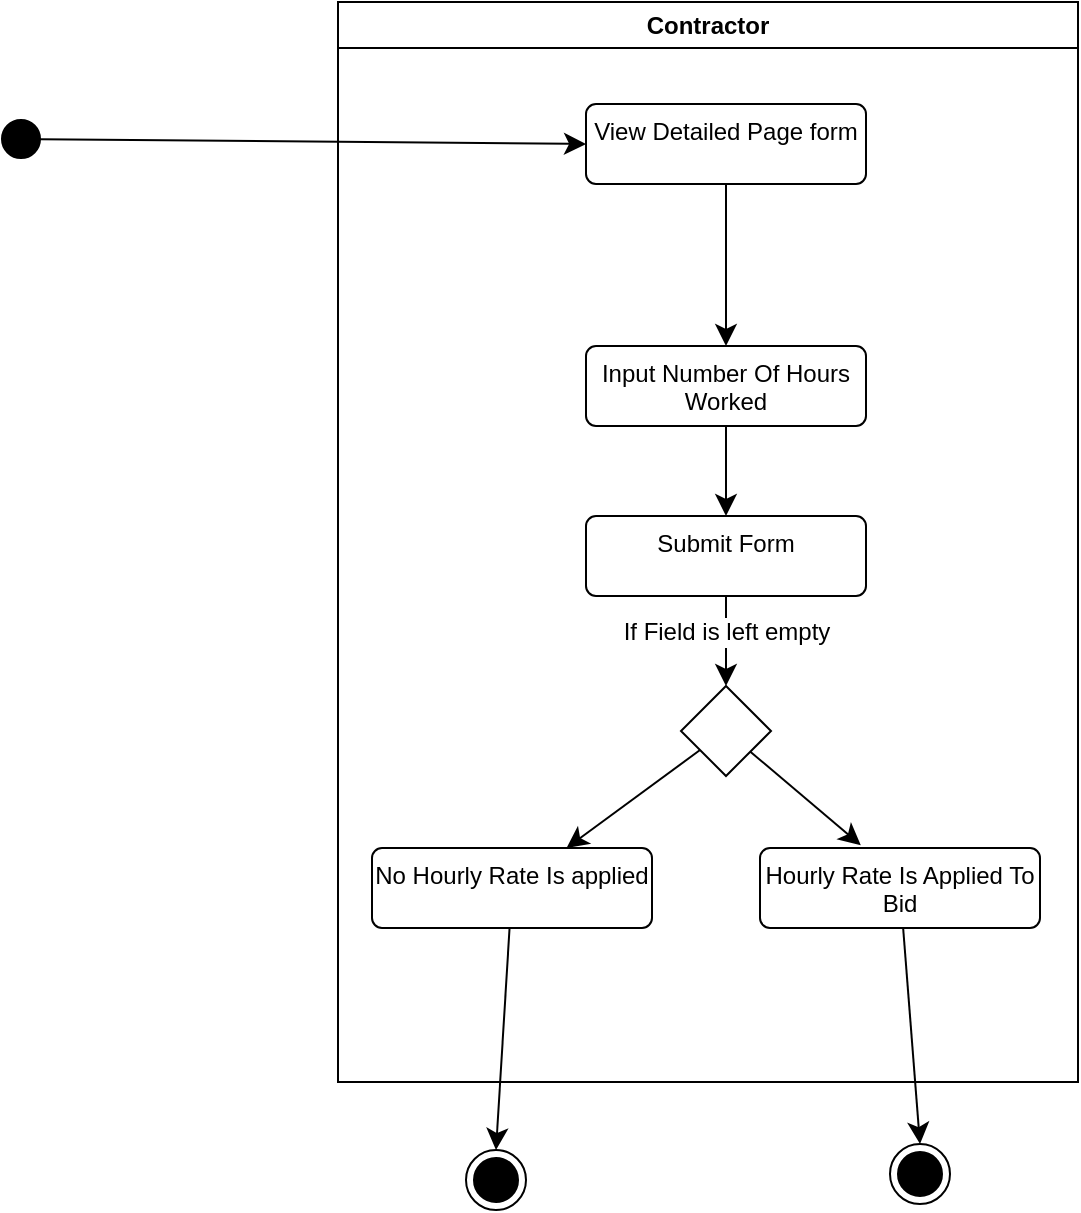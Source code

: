 <mxfile version="24.7.16">
  <diagram id="wlD_bs2P6dcA3E0WyVM6" name="Page-1">
    <mxGraphModel dx="1996" dy="1153" grid="0" gridSize="10" guides="1" tooltips="1" connect="1" arrows="1" fold="1" page="0" pageScale="1" pageWidth="827" pageHeight="1169" math="0" shadow="0">
      <root>
        <mxCell id="0" />
        <mxCell id="1" parent="0" />
        <mxCell id="xably6CQ3NCbpZJSgY0N-1" value="Contractor" style="swimlane;whiteSpace=wrap;html=1;" vertex="1" parent="1">
          <mxGeometry x="-147" y="-130" width="370" height="540" as="geometry" />
        </mxCell>
        <mxCell id="xably6CQ3NCbpZJSgY0N-2" style="edgeStyle=none;curved=1;rounded=0;orthogonalLoop=1;jettySize=auto;html=1;fontSize=12;startSize=8;endSize=8;" edge="1" parent="xably6CQ3NCbpZJSgY0N-1" source="xably6CQ3NCbpZJSgY0N-3" target="xably6CQ3NCbpZJSgY0N-7">
          <mxGeometry relative="1" as="geometry" />
        </mxCell>
        <mxCell id="xably6CQ3NCbpZJSgY0N-3" value="View Detailed Page form" style="html=1;align=center;verticalAlign=top;rounded=1;absoluteArcSize=1;arcSize=10;dashed=0;whiteSpace=wrap;" vertex="1" parent="xably6CQ3NCbpZJSgY0N-1">
          <mxGeometry x="124" y="51" width="140" height="40" as="geometry" />
        </mxCell>
        <mxCell id="xably6CQ3NCbpZJSgY0N-4" style="edgeStyle=none;curved=1;rounded=0;orthogonalLoop=1;jettySize=auto;html=1;entryX=0.5;entryY=0;entryDx=0;entryDy=0;fontSize=12;startSize=8;endSize=8;" edge="1" parent="xably6CQ3NCbpZJSgY0N-1">
          <mxGeometry relative="1" as="geometry">
            <mxPoint x="132" y="202" as="targetPoint" />
          </mxGeometry>
        </mxCell>
        <mxCell id="xably6CQ3NCbpZJSgY0N-5" style="edgeStyle=none;curved=1;rounded=0;orthogonalLoop=1;jettySize=auto;html=1;entryX=0.5;entryY=0;entryDx=0;entryDy=0;fontSize=12;startSize=8;endSize=8;" edge="1" parent="xably6CQ3NCbpZJSgY0N-1">
          <mxGeometry relative="1" as="geometry">
            <Array as="points">
              <mxPoint x="328" y="155" />
            </Array>
            <mxPoint x="148.947" y="218.947" as="sourcePoint" />
          </mxGeometry>
        </mxCell>
        <mxCell id="xably6CQ3NCbpZJSgY0N-6" value="No" style="edgeLabel;html=1;align=center;verticalAlign=middle;resizable=0;points=[];fontSize=12;" vertex="1" connectable="0" parent="xably6CQ3NCbpZJSgY0N-5">
          <mxGeometry x="-0.475" y="24" relative="1" as="geometry">
            <mxPoint as="offset" />
          </mxGeometry>
        </mxCell>
        <mxCell id="xably6CQ3NCbpZJSgY0N-7" value="Input Number Of Hours Worked" style="html=1;align=center;verticalAlign=top;rounded=1;absoluteArcSize=1;arcSize=10;dashed=0;whiteSpace=wrap;" vertex="1" parent="xably6CQ3NCbpZJSgY0N-1">
          <mxGeometry x="124" y="172" width="140" height="40" as="geometry" />
        </mxCell>
        <mxCell id="xably6CQ3NCbpZJSgY0N-13" style="edgeStyle=none;curved=1;rounded=0;orthogonalLoop=1;jettySize=auto;html=1;entryX=0.5;entryY=0;entryDx=0;entryDy=0;fontSize=12;startSize=8;endSize=8;" edge="1" parent="xably6CQ3NCbpZJSgY0N-1" source="xably6CQ3NCbpZJSgY0N-8" target="xably6CQ3NCbpZJSgY0N-12">
          <mxGeometry relative="1" as="geometry" />
        </mxCell>
        <mxCell id="xably6CQ3NCbpZJSgY0N-14" value="If Field is left empty" style="edgeLabel;html=1;align=center;verticalAlign=middle;resizable=0;points=[];fontSize=12;" vertex="1" connectable="0" parent="xably6CQ3NCbpZJSgY0N-13">
          <mxGeometry x="-0.224" relative="1" as="geometry">
            <mxPoint as="offset" />
          </mxGeometry>
        </mxCell>
        <mxCell id="xably6CQ3NCbpZJSgY0N-8" value="Submit Form" style="html=1;align=center;verticalAlign=top;rounded=1;absoluteArcSize=1;arcSize=10;dashed=0;whiteSpace=wrap;" vertex="1" parent="xably6CQ3NCbpZJSgY0N-1">
          <mxGeometry x="124" y="257" width="140" height="40" as="geometry" />
        </mxCell>
        <mxCell id="xably6CQ3NCbpZJSgY0N-9" style="edgeStyle=none;curved=1;rounded=0;orthogonalLoop=1;jettySize=auto;html=1;fontSize=12;startSize=8;endSize=8;exitX=0.5;exitY=1;exitDx=0;exitDy=0;" edge="1" parent="xably6CQ3NCbpZJSgY0N-1" source="xably6CQ3NCbpZJSgY0N-7" target="xably6CQ3NCbpZJSgY0N-8">
          <mxGeometry relative="1" as="geometry">
            <mxPoint x="458" y="173" as="targetPoint" />
          </mxGeometry>
        </mxCell>
        <mxCell id="xably6CQ3NCbpZJSgY0N-18" style="edgeStyle=none;curved=1;rounded=0;orthogonalLoop=1;jettySize=auto;html=1;fontSize=12;startSize=8;endSize=8;" edge="1" parent="xably6CQ3NCbpZJSgY0N-1" source="xably6CQ3NCbpZJSgY0N-12" target="xably6CQ3NCbpZJSgY0N-16">
          <mxGeometry relative="1" as="geometry" />
        </mxCell>
        <mxCell id="xably6CQ3NCbpZJSgY0N-12" value="" style="rhombus;whiteSpace=wrap;html=1;" vertex="1" parent="xably6CQ3NCbpZJSgY0N-1">
          <mxGeometry x="171.5" y="342" width="45" height="45" as="geometry" />
        </mxCell>
        <mxCell id="xably6CQ3NCbpZJSgY0N-16" value="No Hourly Rate Is applied" style="html=1;align=center;verticalAlign=top;rounded=1;absoluteArcSize=1;arcSize=10;dashed=0;whiteSpace=wrap;" vertex="1" parent="xably6CQ3NCbpZJSgY0N-1">
          <mxGeometry x="17" y="423" width="140" height="40" as="geometry" />
        </mxCell>
        <mxCell id="xably6CQ3NCbpZJSgY0N-17" value="Hourly Rate Is Applied To Bid" style="html=1;align=center;verticalAlign=top;rounded=1;absoluteArcSize=1;arcSize=10;dashed=0;whiteSpace=wrap;" vertex="1" parent="xably6CQ3NCbpZJSgY0N-1">
          <mxGeometry x="211" y="423" width="140" height="40" as="geometry" />
        </mxCell>
        <mxCell id="xably6CQ3NCbpZJSgY0N-19" style="edgeStyle=none;curved=1;rounded=0;orthogonalLoop=1;jettySize=auto;html=1;entryX=0.36;entryY=-0.035;entryDx=0;entryDy=0;entryPerimeter=0;fontSize=12;startSize=8;endSize=8;" edge="1" parent="xably6CQ3NCbpZJSgY0N-1" source="xably6CQ3NCbpZJSgY0N-12" target="xably6CQ3NCbpZJSgY0N-17">
          <mxGeometry relative="1" as="geometry" />
        </mxCell>
        <mxCell id="xably6CQ3NCbpZJSgY0N-10" style="edgeStyle=none;curved=1;rounded=0;orthogonalLoop=1;jettySize=auto;html=1;entryX=0;entryY=0.5;entryDx=0;entryDy=0;fontSize=12;startSize=8;endSize=8;" edge="1" parent="1" source="xably6CQ3NCbpZJSgY0N-11" target="xably6CQ3NCbpZJSgY0N-3">
          <mxGeometry relative="1" as="geometry" />
        </mxCell>
        <mxCell id="xably6CQ3NCbpZJSgY0N-11" value="" style="ellipse;fillColor=strokeColor;html=1;" vertex="1" parent="1">
          <mxGeometry x="-315" y="-71" width="19" height="19" as="geometry" />
        </mxCell>
        <mxCell id="xably6CQ3NCbpZJSgY0N-20" value="" style="ellipse;html=1;shape=endState;fillColor=strokeColor;" vertex="1" parent="1">
          <mxGeometry x="-83" y="444" width="30" height="30" as="geometry" />
        </mxCell>
        <mxCell id="xably6CQ3NCbpZJSgY0N-21" value="" style="ellipse;html=1;shape=endState;fillColor=strokeColor;" vertex="1" parent="1">
          <mxGeometry x="129" y="441" width="30" height="30" as="geometry" />
        </mxCell>
        <mxCell id="xably6CQ3NCbpZJSgY0N-22" style="edgeStyle=none;curved=1;rounded=0;orthogonalLoop=1;jettySize=auto;html=1;entryX=0.5;entryY=0;entryDx=0;entryDy=0;fontSize=12;startSize=8;endSize=8;" edge="1" parent="1" source="xably6CQ3NCbpZJSgY0N-16" target="xably6CQ3NCbpZJSgY0N-20">
          <mxGeometry relative="1" as="geometry" />
        </mxCell>
        <mxCell id="xably6CQ3NCbpZJSgY0N-23" style="edgeStyle=none;curved=1;rounded=0;orthogonalLoop=1;jettySize=auto;html=1;entryX=0.5;entryY=0;entryDx=0;entryDy=0;fontSize=12;startSize=8;endSize=8;" edge="1" parent="1" source="xably6CQ3NCbpZJSgY0N-17" target="xably6CQ3NCbpZJSgY0N-21">
          <mxGeometry relative="1" as="geometry" />
        </mxCell>
      </root>
    </mxGraphModel>
  </diagram>
</mxfile>
